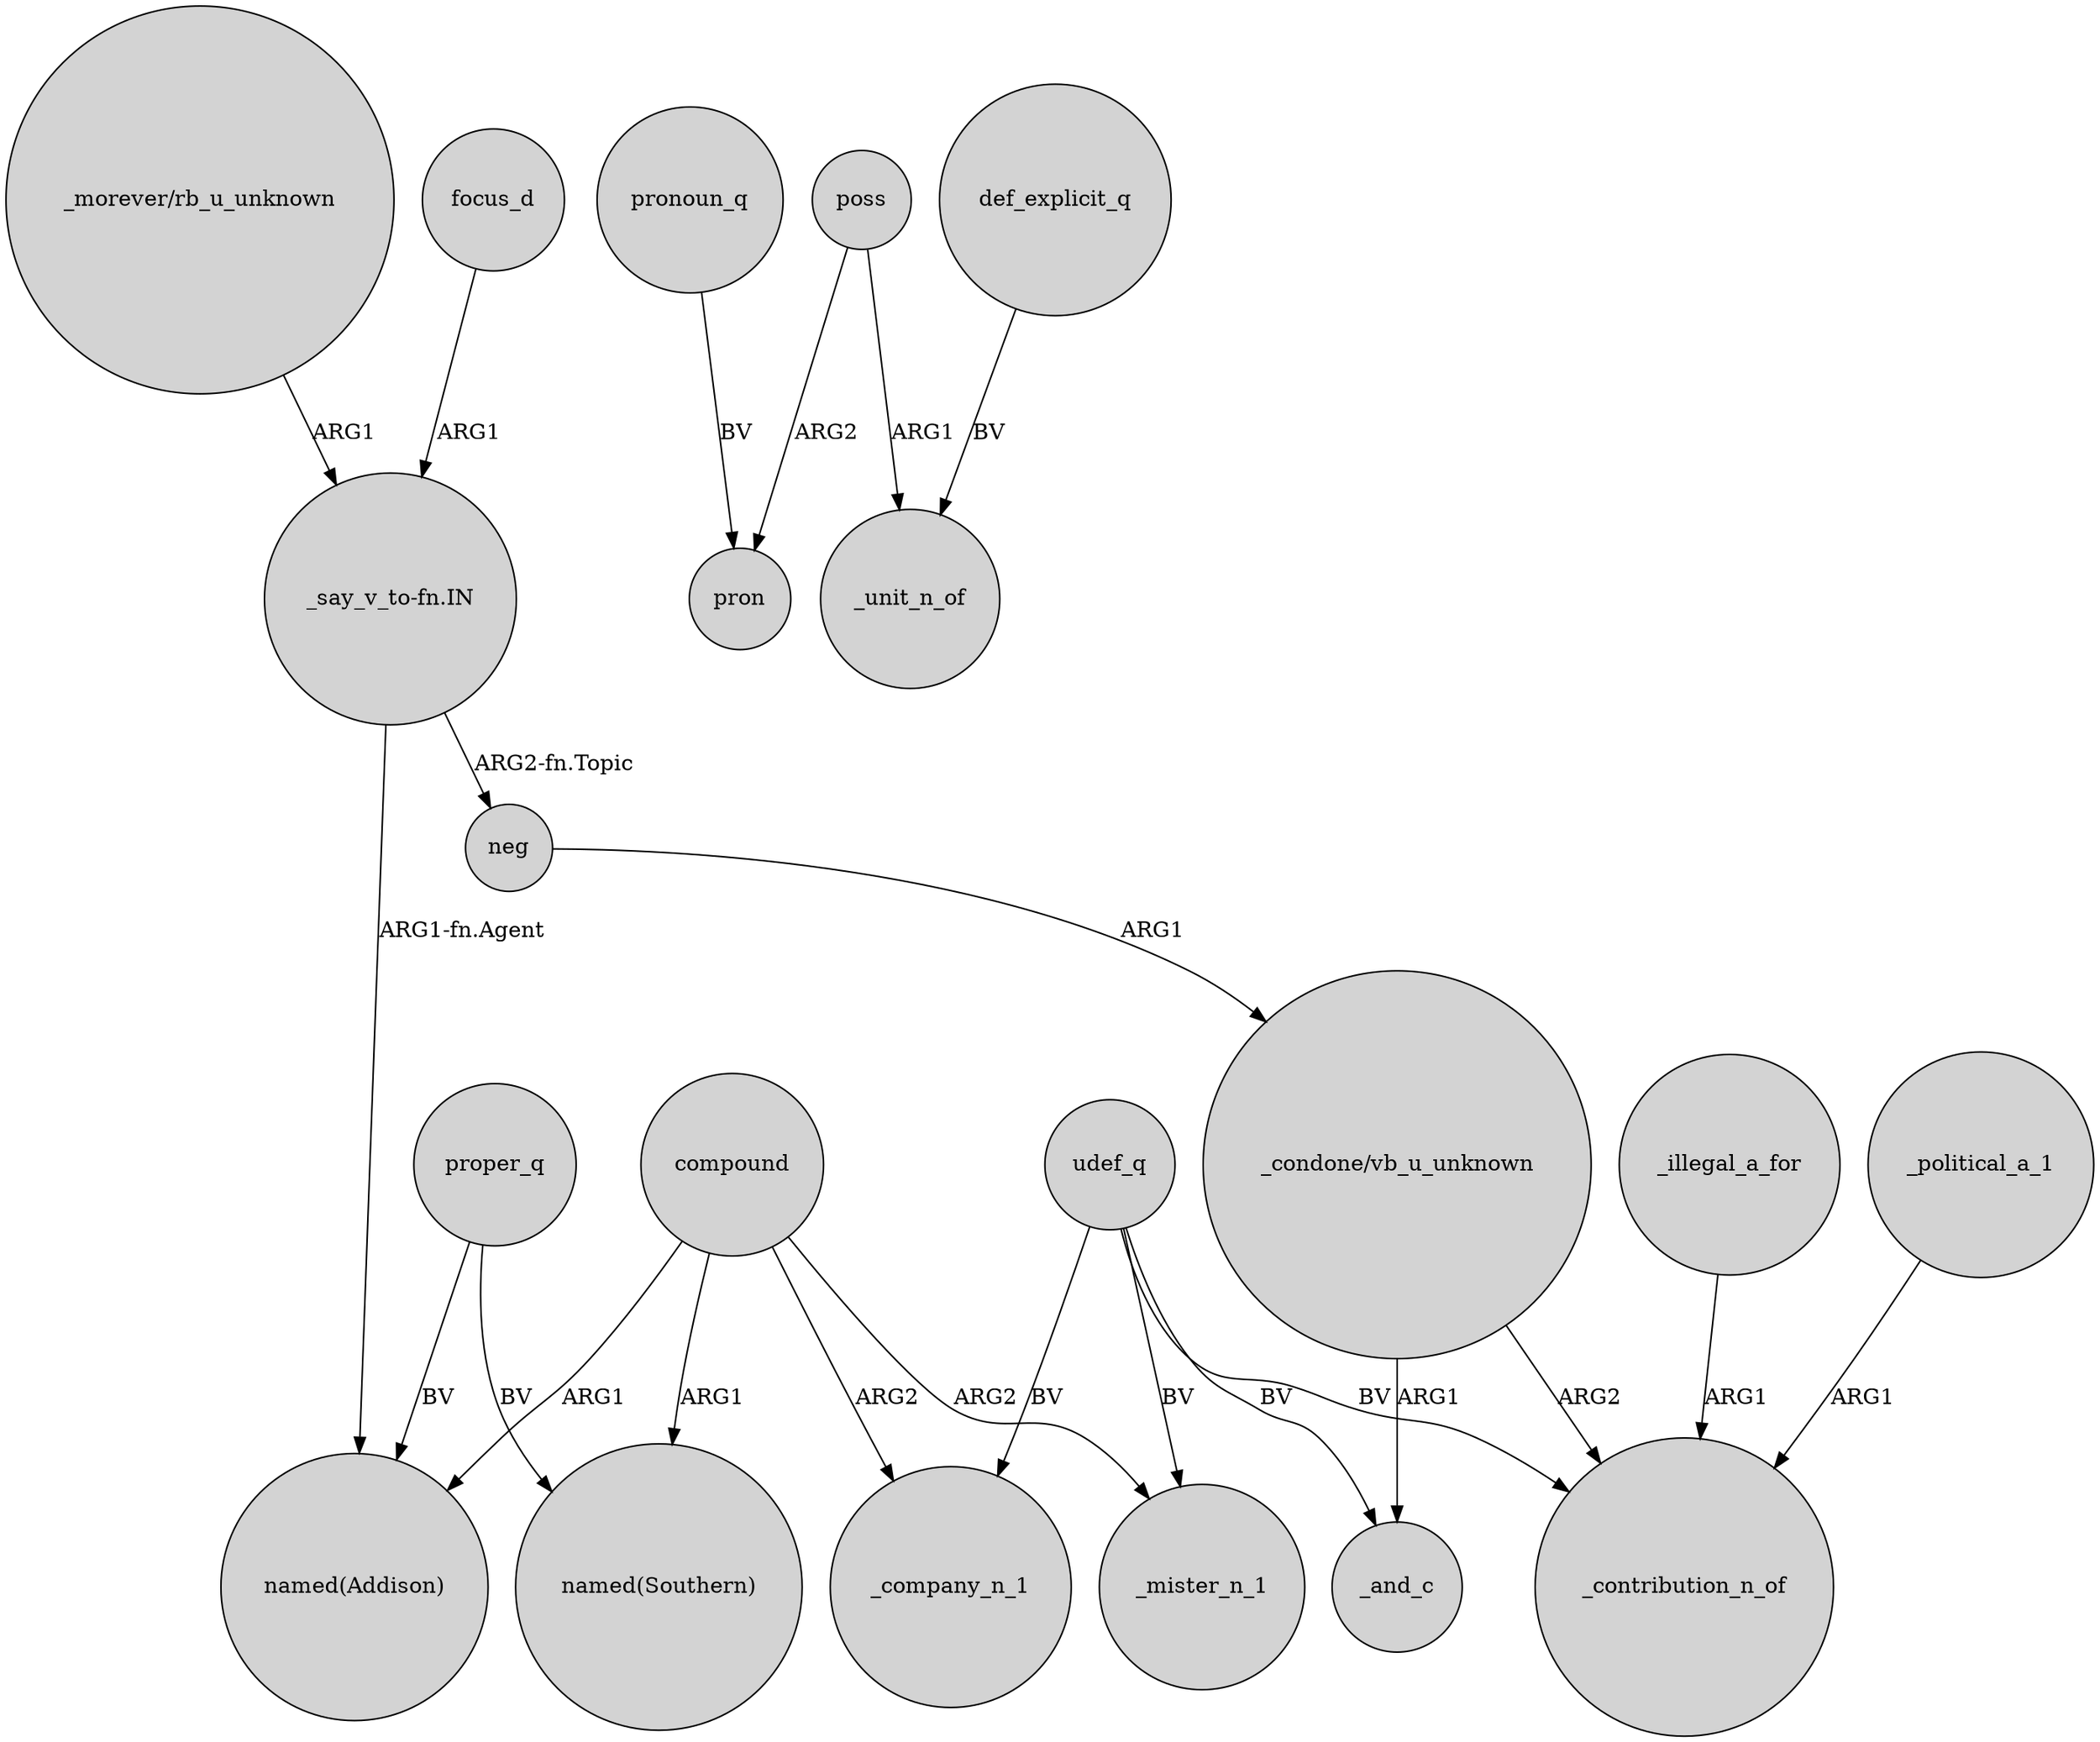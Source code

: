 digraph {
	node [shape=circle style=filled]
	compound -> "named(Addison)" [label=ARG1]
	"_condone/vb_u_unknown" -> _and_c [label=ARG1]
	"_morever/rb_u_unknown" -> "_say_v_to-fn.IN" [label=ARG1]
	proper_q -> "named(Addison)" [label=BV]
	_political_a_1 -> _contribution_n_of [label=ARG1]
	poss -> pron [label=ARG2]
	def_explicit_q -> _unit_n_of [label=BV]
	compound -> _mister_n_1 [label=ARG2]
	compound -> _company_n_1 [label=ARG2]
	udef_q -> _mister_n_1 [label=BV]
	"_say_v_to-fn.IN" -> "named(Addison)" [label="ARG1-fn.Agent"]
	compound -> "named(Southern)" [label=ARG1]
	"_condone/vb_u_unknown" -> _contribution_n_of [label=ARG2]
	pronoun_q -> pron [label=BV]
	proper_q -> "named(Southern)" [label=BV]
	neg -> "_condone/vb_u_unknown" [label=ARG1]
	poss -> _unit_n_of [label=ARG1]
	udef_q -> _contribution_n_of [label=BV]
	"_say_v_to-fn.IN" -> neg [label="ARG2-fn.Topic"]
	_illegal_a_for -> _contribution_n_of [label=ARG1]
	udef_q -> _and_c [label=BV]
	udef_q -> _company_n_1 [label=BV]
	focus_d -> "_say_v_to-fn.IN" [label=ARG1]
}
